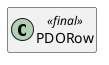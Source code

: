 @startuml
set namespaceSeparator \\
hide members
hide << alias >> circle

class PDORow << final >>
@enduml
